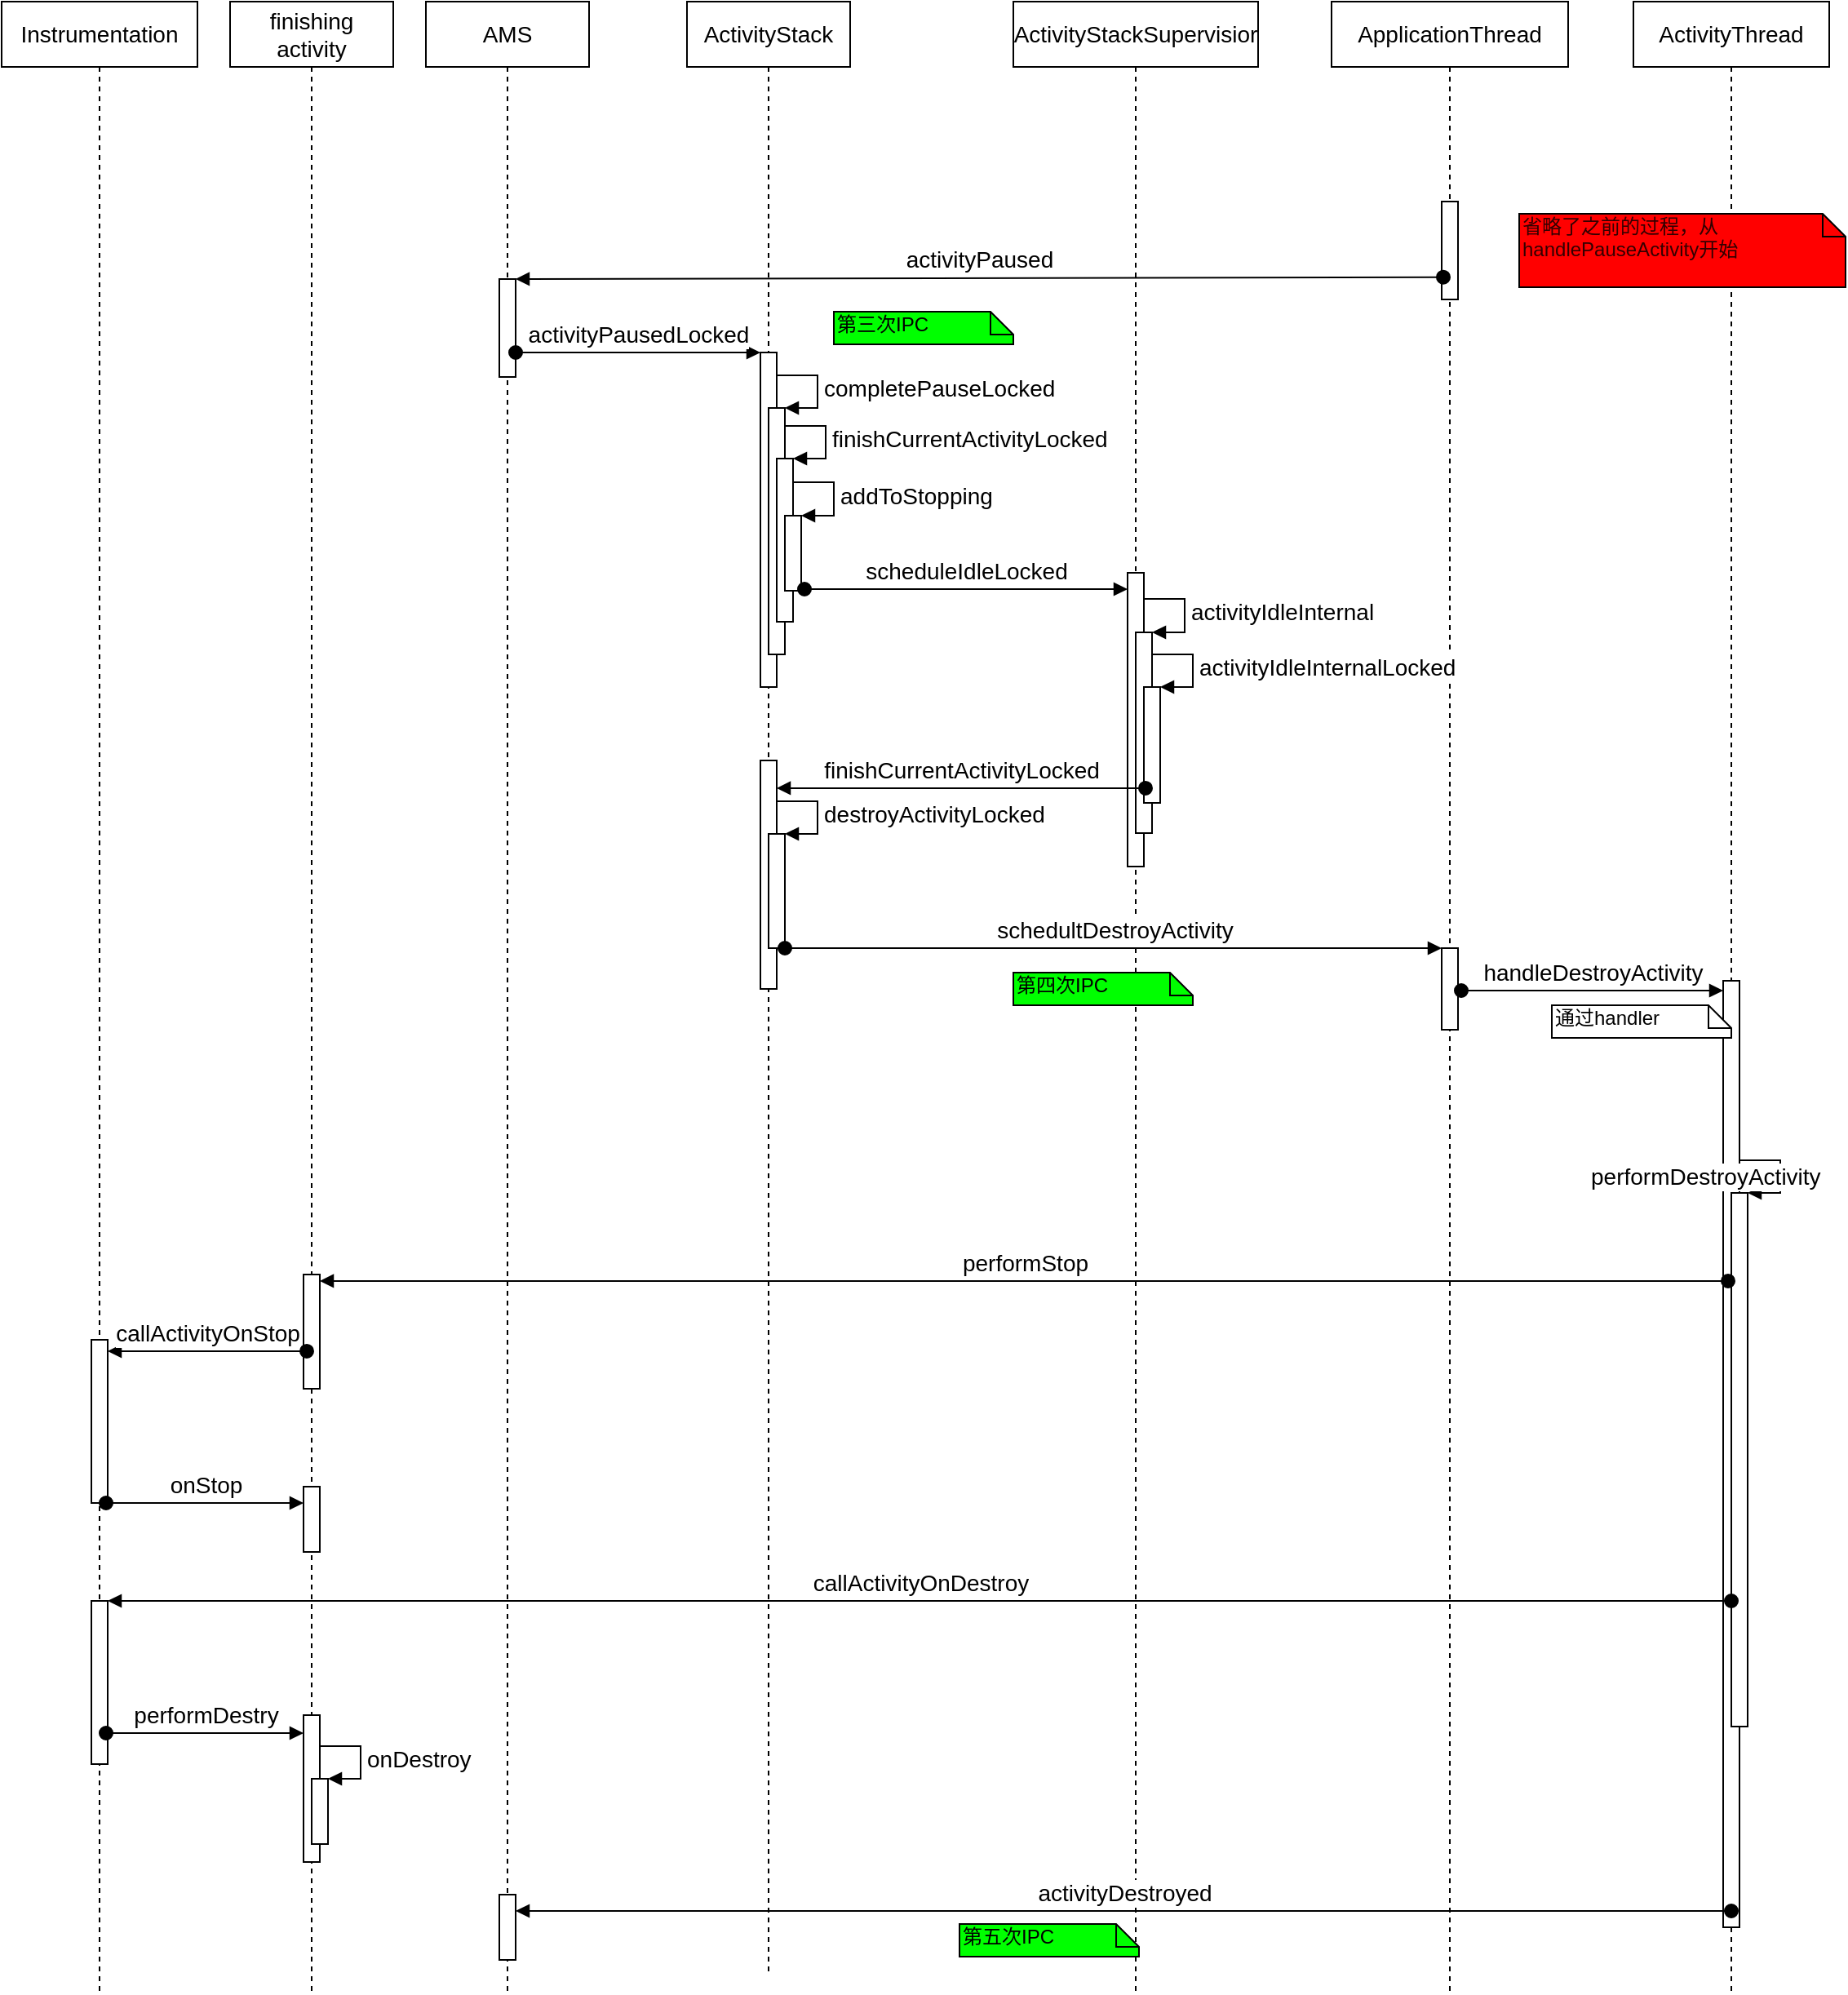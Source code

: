 <mxfile version="10.6.5" type="github"><diagram id="ZLF4FiaXyCPLw8wMx146" name="Page-1"><mxGraphModel dx="1634" dy="687" grid="1" gridSize="10" guides="1" tooltips="1" connect="1" arrows="1" fold="1" page="1" pageScale="1" pageWidth="827" pageHeight="1169" math="0" shadow="0"><root><mxCell id="0"/><mxCell id="1" parent="0"/><mxCell id="BoO9bFV0-iWKRXz_QszZ-1" value="&lt;font style=&quot;font-size: 14px&quot;&gt;finishing activity&lt;/font&gt;" style="shape=umlLifeline;perimeter=lifelinePerimeter;whiteSpace=wrap;html=1;container=1;collapsible=0;recursiveResize=0;outlineConnect=0;" parent="1" vertex="1"><mxGeometry x="270" y="20" width="100" height="1220" as="geometry"/></mxCell><mxCell id="BoO9bFV0-iWKRXz_QszZ-89" value="" style="html=1;points=[];perimeter=orthogonalPerimeter;" parent="BoO9bFV0-iWKRXz_QszZ-1" vertex="1"><mxGeometry x="45" y="780" width="10" height="70" as="geometry"/></mxCell><mxCell id="BoO9bFV0-iWKRXz_QszZ-94" value="" style="html=1;points=[];perimeter=orthogonalPerimeter;" parent="BoO9bFV0-iWKRXz_QszZ-1" vertex="1"><mxGeometry x="45" y="910" width="10" height="40" as="geometry"/></mxCell><mxCell id="BoO9bFV0-iWKRXz_QszZ-98" value="" style="html=1;points=[];perimeter=orthogonalPerimeter;" parent="BoO9bFV0-iWKRXz_QszZ-1" vertex="1"><mxGeometry x="45" y="1050" width="10" height="90" as="geometry"/></mxCell><mxCell id="BoO9bFV0-iWKRXz_QszZ-100" value="" style="html=1;points=[];perimeter=orthogonalPerimeter;" parent="BoO9bFV0-iWKRXz_QszZ-1" vertex="1"><mxGeometry x="50" y="1089" width="10" height="40" as="geometry"/></mxCell><mxCell id="BoO9bFV0-iWKRXz_QszZ-101" value="&lt;font style=&quot;font-size: 14px&quot;&gt;onDestroy&lt;/font&gt;" style="edgeStyle=orthogonalEdgeStyle;html=1;align=left;spacingLeft=2;endArrow=block;rounded=0;entryX=1;entryY=0;" parent="BoO9bFV0-iWKRXz_QszZ-1" target="BoO9bFV0-iWKRXz_QszZ-100" edge="1"><mxGeometry relative="1" as="geometry"><mxPoint x="55" y="1069" as="sourcePoint"/><Array as="points"><mxPoint x="80" y="1069"/></Array></mxGeometry></mxCell><mxCell id="BoO9bFV0-iWKRXz_QszZ-4" value="&lt;font style=&quot;font-size: 14px&quot;&gt;AMS&lt;/font&gt;" style="shape=umlLifeline;perimeter=lifelinePerimeter;whiteSpace=wrap;html=1;container=1;collapsible=0;recursiveResize=0;outlineConnect=0;" parent="1" vertex="1"><mxGeometry x="390" y="20" width="100" height="1220" as="geometry"/></mxCell><mxCell id="BoO9bFV0-iWKRXz_QszZ-54" value="" style="html=1;points=[];perimeter=orthogonalPerimeter;" parent="BoO9bFV0-iWKRXz_QszZ-4" vertex="1"><mxGeometry x="45" y="170" width="10" height="60" as="geometry"/></mxCell><mxCell id="BoO9bFV0-iWKRXz_QszZ-105" value="" style="html=1;points=[];perimeter=orthogonalPerimeter;fillColor=#FFFFFF;" parent="BoO9bFV0-iWKRXz_QszZ-4" vertex="1"><mxGeometry x="45" y="1160" width="10" height="40" as="geometry"/></mxCell><mxCell id="BoO9bFV0-iWKRXz_QszZ-10" value="&lt;font style=&quot;font-size: 14px&quot;&gt;ActivityStack&lt;/font&gt;" style="shape=umlLifeline;perimeter=lifelinePerimeter;whiteSpace=wrap;html=1;container=1;collapsible=0;recursiveResize=0;outlineConnect=0;" parent="1" vertex="1"><mxGeometry x="550" y="20" width="100" height="1210" as="geometry"/></mxCell><mxCell id="BoO9bFV0-iWKRXz_QszZ-56" value="" style="html=1;points=[];perimeter=orthogonalPerimeter;" parent="BoO9bFV0-iWKRXz_QszZ-10" vertex="1"><mxGeometry x="45" y="215" width="10" height="205" as="geometry"/></mxCell><mxCell id="BoO9bFV0-iWKRXz_QszZ-58" value="" style="html=1;points=[];perimeter=orthogonalPerimeter;" parent="BoO9bFV0-iWKRXz_QszZ-10" vertex="1"><mxGeometry x="50" y="249" width="10" height="151" as="geometry"/></mxCell><mxCell id="BoO9bFV0-iWKRXz_QszZ-59" value="&lt;font style=&quot;font-size: 14px&quot;&gt;completePauseLocked&lt;/font&gt;" style="edgeStyle=orthogonalEdgeStyle;html=1;align=left;spacingLeft=2;endArrow=block;rounded=0;entryX=1;entryY=0;" parent="BoO9bFV0-iWKRXz_QszZ-10" target="BoO9bFV0-iWKRXz_QszZ-58" edge="1"><mxGeometry relative="1" as="geometry"><mxPoint x="55" y="229" as="sourcePoint"/><Array as="points"><mxPoint x="80" y="229"/></Array></mxGeometry></mxCell><mxCell id="BoO9bFV0-iWKRXz_QszZ-60" value="" style="html=1;points=[];perimeter=orthogonalPerimeter;" parent="BoO9bFV0-iWKRXz_QszZ-10" vertex="1"><mxGeometry x="55" y="280" width="10" height="100" as="geometry"/></mxCell><mxCell id="BoO9bFV0-iWKRXz_QszZ-61" value="&lt;font style=&quot;font-size: 14px&quot;&gt;finishCurrentActivityLocked&lt;/font&gt;" style="edgeStyle=orthogonalEdgeStyle;html=1;align=left;spacingLeft=2;endArrow=block;rounded=0;entryX=1;entryY=0;" parent="BoO9bFV0-iWKRXz_QszZ-10" target="BoO9bFV0-iWKRXz_QszZ-60" edge="1"><mxGeometry relative="1" as="geometry"><mxPoint x="60" y="260" as="sourcePoint"/><Array as="points"><mxPoint x="85" y="260"/></Array></mxGeometry></mxCell><mxCell id="BoO9bFV0-iWKRXz_QszZ-62" value="" style="html=1;points=[];perimeter=orthogonalPerimeter;" parent="BoO9bFV0-iWKRXz_QszZ-10" vertex="1"><mxGeometry x="60" y="315" width="10" height="46" as="geometry"/></mxCell><mxCell id="BoO9bFV0-iWKRXz_QszZ-63" value="&lt;font style=&quot;font-size: 14px&quot;&gt;addToStopping&lt;/font&gt;" style="edgeStyle=orthogonalEdgeStyle;html=1;align=left;spacingLeft=2;endArrow=block;rounded=0;entryX=1;entryY=0;" parent="BoO9bFV0-iWKRXz_QszZ-10" target="BoO9bFV0-iWKRXz_QszZ-62" edge="1"><mxGeometry relative="1" as="geometry"><mxPoint x="65" y="294.5" as="sourcePoint"/><Array as="points"><mxPoint x="90" y="294.5"/></Array></mxGeometry></mxCell><mxCell id="BoO9bFV0-iWKRXz_QszZ-76" value="" style="html=1;points=[];perimeter=orthogonalPerimeter;" parent="BoO9bFV0-iWKRXz_QszZ-10" vertex="1"><mxGeometry x="45" y="465" width="10" height="140" as="geometry"/></mxCell><mxCell id="BoO9bFV0-iWKRXz_QszZ-78" value="" style="html=1;points=[];perimeter=orthogonalPerimeter;" parent="BoO9bFV0-iWKRXz_QszZ-10" vertex="1"><mxGeometry x="50" y="510" width="10" height="70" as="geometry"/></mxCell><mxCell id="BoO9bFV0-iWKRXz_QszZ-79" value="&lt;font style=&quot;font-size: 14px&quot;&gt;destroyActivityLocked&lt;/font&gt;" style="edgeStyle=orthogonalEdgeStyle;html=1;align=left;spacingLeft=2;endArrow=block;rounded=0;entryX=1;entryY=0;" parent="BoO9bFV0-iWKRXz_QszZ-10" target="BoO9bFV0-iWKRXz_QszZ-78" edge="1"><mxGeometry relative="1" as="geometry"><mxPoint x="55" y="490" as="sourcePoint"/><Array as="points"><mxPoint x="80" y="490"/></Array></mxGeometry></mxCell><mxCell id="BoO9bFV0-iWKRXz_QszZ-23" value="&lt;font style=&quot;font-size: 14px&quot;&gt;ApplicationThread&lt;/font&gt;" style="shape=umlLifeline;perimeter=lifelinePerimeter;whiteSpace=wrap;html=1;container=1;collapsible=0;recursiveResize=0;outlineConnect=0;" parent="1" vertex="1"><mxGeometry x="945" y="20" width="145" height="1220" as="geometry"/></mxCell><mxCell id="BoO9bFV0-iWKRXz_QszZ-25" value="" style="html=1;points=[];perimeter=orthogonalPerimeter;" parent="BoO9bFV0-iWKRXz_QszZ-23" vertex="1"><mxGeometry x="67.5" y="122.5" width="10" height="60" as="geometry"/></mxCell><mxCell id="BoO9bFV0-iWKRXz_QszZ-80" value="" style="html=1;points=[];perimeter=orthogonalPerimeter;" parent="BoO9bFV0-iWKRXz_QszZ-23" vertex="1"><mxGeometry x="67.5" y="580" width="10" height="50" as="geometry"/></mxCell><mxCell id="BoO9bFV0-iWKRXz_QszZ-29" value="&lt;font style=&quot;font-size: 14px&quot;&gt;ActivityThread&lt;/font&gt;" style="shape=umlLifeline;perimeter=lifelinePerimeter;whiteSpace=wrap;html=1;container=1;collapsible=0;recursiveResize=0;outlineConnect=0;" parent="1" vertex="1"><mxGeometry x="1130" y="20" width="120" height="1220" as="geometry"/></mxCell><mxCell id="BoO9bFV0-iWKRXz_QszZ-82" value="" style="html=1;points=[];perimeter=orthogonalPerimeter;" parent="BoO9bFV0-iWKRXz_QszZ-29" vertex="1"><mxGeometry x="55" y="600" width="10" height="580" as="geometry"/></mxCell><mxCell id="BoO9bFV0-iWKRXz_QszZ-87" value="" style="html=1;points=[];perimeter=orthogonalPerimeter;" parent="BoO9bFV0-iWKRXz_QszZ-29" vertex="1"><mxGeometry x="60" y="730" width="10" height="327" as="geometry"/></mxCell><mxCell id="BoO9bFV0-iWKRXz_QszZ-88" value="&lt;font style=&quot;font-size: 14px&quot;&gt;performDestroyActivity&lt;/font&gt;" style="edgeStyle=orthogonalEdgeStyle;html=1;align=left;spacingLeft=2;endArrow=block;rounded=0;entryX=1;entryY=0;" parent="BoO9bFV0-iWKRXz_QszZ-29" target="BoO9bFV0-iWKRXz_QszZ-87" edge="1"><mxGeometry x="0.077" y="-120" relative="1" as="geometry"><mxPoint x="65" y="710" as="sourcePoint"/><Array as="points"><mxPoint x="90" y="710"/></Array><mxPoint as="offset"/></mxGeometry></mxCell><mxCell id="BoO9bFV0-iWKRXz_QszZ-42" value="&lt;font style=&quot;font-size: 14px&quot;&gt;Instrumentation&lt;/font&gt;" style="shape=umlLifeline;perimeter=lifelinePerimeter;whiteSpace=wrap;html=1;container=1;collapsible=0;recursiveResize=0;outlineConnect=0;" parent="1" vertex="1"><mxGeometry x="130" y="20" width="120" height="1220" as="geometry"/></mxCell><mxCell id="BoO9bFV0-iWKRXz_QszZ-92" value="" style="html=1;points=[];perimeter=orthogonalPerimeter;" parent="BoO9bFV0-iWKRXz_QszZ-42" vertex="1"><mxGeometry x="55" y="820" width="10" height="100" as="geometry"/></mxCell><mxCell id="BoO9bFV0-iWKRXz_QszZ-96" value="" style="html=1;points=[];perimeter=orthogonalPerimeter;" parent="BoO9bFV0-iWKRXz_QszZ-42" vertex="1"><mxGeometry x="55" y="980" width="10" height="100" as="geometry"/></mxCell><mxCell id="BoO9bFV0-iWKRXz_QszZ-55" value="&lt;font style=&quot;font-size: 14px&quot;&gt;activityPaused&lt;/font&gt;" style="html=1;verticalAlign=bottom;startArrow=oval;endArrow=block;startSize=8;exitX=0.1;exitY=0.772;exitDx=0;exitDy=0;exitPerimeter=0;" parent="1" source="BoO9bFV0-iWKRXz_QszZ-25" target="BoO9bFV0-iWKRXz_QszZ-54" edge="1"><mxGeometry relative="1" as="geometry"><mxPoint x="780" y="790" as="sourcePoint"/></mxGeometry></mxCell><mxCell id="BoO9bFV0-iWKRXz_QszZ-64" value="&lt;font style=&quot;font-size: 14px&quot;&gt;ActivityStackSupervisior&lt;/font&gt;" style="shape=umlLifeline;perimeter=lifelinePerimeter;whiteSpace=wrap;html=1;container=1;collapsible=0;recursiveResize=0;outlineConnect=0;" parent="1" vertex="1"><mxGeometry x="750" y="20" width="150" height="1220" as="geometry"/></mxCell><mxCell id="BoO9bFV0-iWKRXz_QszZ-65" value="" style="html=1;points=[];perimeter=orthogonalPerimeter;" parent="BoO9bFV0-iWKRXz_QszZ-64" vertex="1"><mxGeometry x="70" y="350" width="10" height="180" as="geometry"/></mxCell><mxCell id="BoO9bFV0-iWKRXz_QszZ-70" value="" style="html=1;points=[];perimeter=orthogonalPerimeter;" parent="BoO9bFV0-iWKRXz_QszZ-64" vertex="1"><mxGeometry x="75" y="386.5" width="10" height="123" as="geometry"/></mxCell><mxCell id="BoO9bFV0-iWKRXz_QszZ-71" value="&lt;font style=&quot;font-size: 14px&quot;&gt;activityIdleInternal&lt;/font&gt;" style="edgeStyle=orthogonalEdgeStyle;html=1;align=left;spacingLeft=2;endArrow=block;rounded=0;entryX=1;entryY=0;" parent="BoO9bFV0-iWKRXz_QszZ-64" target="BoO9bFV0-iWKRXz_QszZ-70" edge="1"><mxGeometry relative="1" as="geometry"><mxPoint x="80" y="366" as="sourcePoint"/><Array as="points"><mxPoint x="105" y="366"/></Array></mxGeometry></mxCell><mxCell id="BoO9bFV0-iWKRXz_QszZ-74" value="" style="html=1;points=[];perimeter=orthogonalPerimeter;" parent="BoO9bFV0-iWKRXz_QszZ-64" vertex="1"><mxGeometry x="80" y="420" width="10" height="71" as="geometry"/></mxCell><mxCell id="BoO9bFV0-iWKRXz_QszZ-75" value="&lt;font style=&quot;font-size: 14px&quot;&gt;activityIdleInternalLocked&lt;/font&gt;" style="edgeStyle=orthogonalEdgeStyle;html=1;align=left;spacingLeft=2;endArrow=block;rounded=0;entryX=1;entryY=0;" parent="BoO9bFV0-iWKRXz_QszZ-64" target="BoO9bFV0-iWKRXz_QszZ-74" edge="1"><mxGeometry relative="1" as="geometry"><mxPoint x="85" y="400" as="sourcePoint"/><Array as="points"><mxPoint x="110" y="400"/></Array></mxGeometry></mxCell><mxCell id="BoO9bFV0-iWKRXz_QszZ-66" value="&lt;font style=&quot;font-size: 14px&quot;&gt;scheduleIdleLocked&lt;/font&gt;" style="html=1;verticalAlign=bottom;startArrow=oval;endArrow=block;startSize=8;" parent="1" target="BoO9bFV0-iWKRXz_QszZ-65" edge="1"><mxGeometry relative="1" as="geometry"><mxPoint x="622" y="380" as="sourcePoint"/></mxGeometry></mxCell><mxCell id="BoO9bFV0-iWKRXz_QszZ-77" value="&lt;font style=&quot;font-size: 14px&quot;&gt;finishCurrentActivityLocked&lt;/font&gt;" style="html=1;verticalAlign=bottom;startArrow=oval;endArrow=block;startSize=8;exitX=0.1;exitY=0.873;exitDx=0;exitDy=0;exitPerimeter=0;" parent="1" source="BoO9bFV0-iWKRXz_QszZ-74" target="BoO9bFV0-iWKRXz_QszZ-76" edge="1"><mxGeometry relative="1" as="geometry"><mxPoint x="480" y="1220" as="sourcePoint"/></mxGeometry></mxCell><mxCell id="BoO9bFV0-iWKRXz_QszZ-81" value="&lt;font style=&quot;font-size: 14px&quot;&gt;schedultDestroyActivity&lt;/font&gt;" style="html=1;verticalAlign=bottom;startArrow=oval;endArrow=block;startSize=8;" parent="1" source="BoO9bFV0-iWKRXz_QszZ-78" target="BoO9bFV0-iWKRXz_QszZ-80" edge="1"><mxGeometry relative="1" as="geometry"><mxPoint x="965" y="1290" as="sourcePoint"/></mxGeometry></mxCell><mxCell id="BoO9bFV0-iWKRXz_QszZ-83" value="&lt;font style=&quot;font-size: 14px&quot;&gt;handleDestroyActivity&lt;/font&gt;" style="html=1;verticalAlign=bottom;startArrow=oval;endArrow=block;startSize=8;exitX=1.2;exitY=0.52;exitDx=0;exitDy=0;exitPerimeter=0;" parent="1" source="BoO9bFV0-iWKRXz_QszZ-80" target="BoO9bFV0-iWKRXz_QszZ-82" edge="1"><mxGeometry relative="1" as="geometry"><mxPoint x="1155" y="1325" as="sourcePoint"/></mxGeometry></mxCell><mxCell id="BoO9bFV0-iWKRXz_QszZ-86" value="第三次IPC" style="shape=note;whiteSpace=wrap;html=1;size=14;verticalAlign=top;align=left;spacingTop=-6;fillColor=#00FF00;" parent="1" vertex="1"><mxGeometry x="640" y="210" width="110" height="20" as="geometry"/></mxCell><mxCell id="BoO9bFV0-iWKRXz_QszZ-90" value="&lt;font style=&quot;font-size: 14px&quot;&gt;performStop&lt;/font&gt;" style="html=1;verticalAlign=bottom;startArrow=oval;endArrow=block;startSize=8;exitX=-0.2;exitY=0.165;exitDx=0;exitDy=0;exitPerimeter=0;" parent="1" source="BoO9bFV0-iWKRXz_QszZ-87" target="BoO9bFV0-iWKRXz_QszZ-89" edge="1"><mxGeometry relative="1" as="geometry"><mxPoint x="85" y="1430" as="sourcePoint"/></mxGeometry></mxCell><mxCell id="BoO9bFV0-iWKRXz_QszZ-91" value="通过handler" style="shape=note;whiteSpace=wrap;html=1;size=14;verticalAlign=top;align=left;spacingTop=-6;" parent="1" vertex="1"><mxGeometry x="1080" y="635" width="110" height="20" as="geometry"/></mxCell><mxCell id="BoO9bFV0-iWKRXz_QszZ-93" value="&lt;font style=&quot;font-size: 14px&quot;&gt;callActivityOnStop&lt;/font&gt;" style="html=1;verticalAlign=bottom;startArrow=oval;endArrow=block;startSize=8;exitX=0.2;exitY=0.671;exitDx=0;exitDy=0;exitPerimeter=0;" parent="1" source="BoO9bFV0-iWKRXz_QszZ-89" target="BoO9bFV0-iWKRXz_QszZ-92" edge="1"><mxGeometry relative="1" as="geometry"><mxPoint x="140" y="850" as="sourcePoint"/></mxGeometry></mxCell><mxCell id="BoO9bFV0-iWKRXz_QszZ-97" value="&lt;font style=&quot;font-size: 14px&quot;&gt;callActivityOnDestroy&lt;/font&gt;" style="html=1;verticalAlign=bottom;startArrow=oval;endArrow=block;startSize=8;" parent="1" source="BoO9bFV0-iWKRXz_QszZ-87" target="BoO9bFV0-iWKRXz_QszZ-96" edge="1"><mxGeometry relative="1" as="geometry"><mxPoint x="-85" y="1680" as="sourcePoint"/></mxGeometry></mxCell><mxCell id="BoO9bFV0-iWKRXz_QszZ-102" value="第四次IPC" style="shape=note;whiteSpace=wrap;html=1;size=14;verticalAlign=top;align=left;spacingTop=-6;fillColor=#00FF00;" parent="1" vertex="1"><mxGeometry x="750" y="615" width="110" height="20" as="geometry"/></mxCell><mxCell id="BoO9bFV0-iWKRXz_QszZ-106" value="&lt;font style=&quot;font-size: 14px&quot;&gt;activityDestroyed&lt;/font&gt;" style="html=1;verticalAlign=bottom;startArrow=oval;endArrow=block;startSize=8;" parent="1" target="BoO9bFV0-iWKRXz_QszZ-105" edge="1"><mxGeometry relative="1" as="geometry"><mxPoint x="1190" y="1190" as="sourcePoint"/></mxGeometry></mxCell><mxCell id="BoO9bFV0-iWKRXz_QszZ-107" value="第五次IPC" style="shape=note;whiteSpace=wrap;html=1;size=14;verticalAlign=top;align=left;spacingTop=-6;fillColor=#00FF00;" parent="1" vertex="1"><mxGeometry x="717" y="1198" width="110" height="20" as="geometry"/></mxCell><mxCell id="BoO9bFV0-iWKRXz_QszZ-57" value="&lt;font style=&quot;font-size: 14px&quot;&gt;activityPausedLocked&lt;/font&gt;" style="html=1;verticalAlign=bottom;startArrow=oval;endArrow=block;startSize=8;" parent="1" target="BoO9bFV0-iWKRXz_QszZ-56" edge="1" source="BoO9bFV0-iWKRXz_QszZ-54"><mxGeometry relative="1" as="geometry"><mxPoint x="347" y="300" as="sourcePoint"/></mxGeometry></mxCell><mxCell id="BoO9bFV0-iWKRXz_QszZ-95" value="&lt;font style=&quot;font-size: 14px&quot;&gt;onStop&lt;/font&gt;" style="html=1;verticalAlign=bottom;startArrow=oval;endArrow=block;startSize=8;exitX=0.9;exitY=1;exitDx=0;exitDy=0;exitPerimeter=0;" parent="1" target="BoO9bFV0-iWKRXz_QszZ-94" edge="1" source="BoO9bFV0-iWKRXz_QszZ-92"><mxGeometry relative="1" as="geometry"><mxPoint x="-10" y="1500" as="sourcePoint"/></mxGeometry></mxCell><mxCell id="BoO9bFV0-iWKRXz_QszZ-99" value="&lt;font style=&quot;font-size: 14px&quot;&gt;performDestry&lt;/font&gt;" style="html=1;verticalAlign=bottom;startArrow=oval;endArrow=block;startSize=8;exitX=0.9;exitY=0.81;exitDx=0;exitDy=0;exitPerimeter=0;" parent="1" target="BoO9bFV0-iWKRXz_QszZ-98" edge="1" source="BoO9bFV0-iWKRXz_QszZ-96"><mxGeometry relative="1" as="geometry"><mxPoint x="60" y="1080" as="sourcePoint"/></mxGeometry></mxCell><mxCell id="s7SJ8-lTu9iDrLebMkD3-1" value="&lt;font color=&quot;#330000&quot;&gt;省略了之前的过程，从handlePauseActivity开始&lt;/font&gt;" style="shape=note;whiteSpace=wrap;html=1;size=14;verticalAlign=top;align=left;spacingTop=-6;fillColor=#FF0000;" vertex="1" parent="1"><mxGeometry x="1060" y="150" width="200" height="45" as="geometry"/></mxCell></root></mxGraphModel></diagram></mxfile>